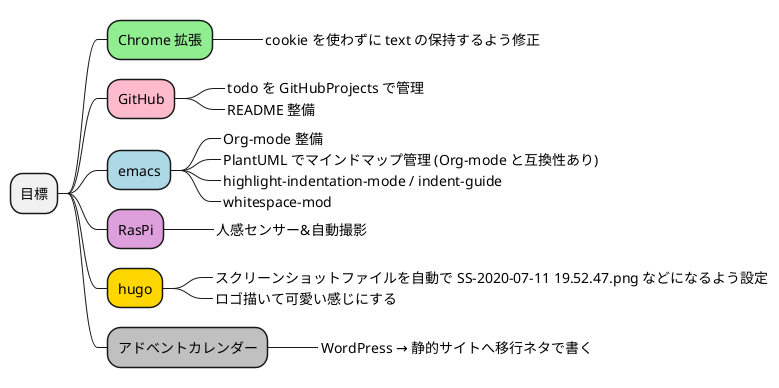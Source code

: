 @startmindmap
* 目標
**[#lightgreen] Chrome 拡張
***_ cookie を使わずに text の保持するよう修正
**[#FFBBCC] GitHub
***_ todo を GitHubProjects で管理
***_ README 整備
**[#lightblue] emacs
***_ Org-mode 整備
***_ PlantUML でマインドマップ管理 (Org-mode と互換性あり)
***_ highlight-indentation-mode / indent-guide
***_ whitespace-mod
**[#plum] RasPi
***_ 人感センサー&自動撮影
**[#gold] hugo
***_ スクリーンショットファイルを自動で SS-2020-07-11 19.52.47.png などになるよう設定
***_ ロゴ描いて可愛い感じにする
**[#silver] アドベントカレンダー
***_ WordPress → 静的サイトへ移行ネタで書く
@endmindmap
